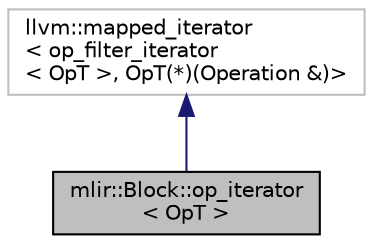 digraph "mlir::Block::op_iterator&lt; OpT &gt;"
{
  bgcolor="transparent";
  edge [fontname="Helvetica",fontsize="10",labelfontname="Helvetica",labelfontsize="10"];
  node [fontname="Helvetica",fontsize="10",shape=record];
  Node2 [label="mlir::Block::op_iterator\l\< OpT \>",height=0.2,width=0.4,color="black", fillcolor="grey75", style="filled", fontcolor="black"];
  Node3 -> Node2 [dir="back",color="midnightblue",fontsize="10",style="solid",fontname="Helvetica"];
  Node3 [label="llvm::mapped_iterator\l\< op_filter_iterator\l\< OpT \>, OpT(*)(Operation &)\>",height=0.2,width=0.4,color="grey75"];
}
